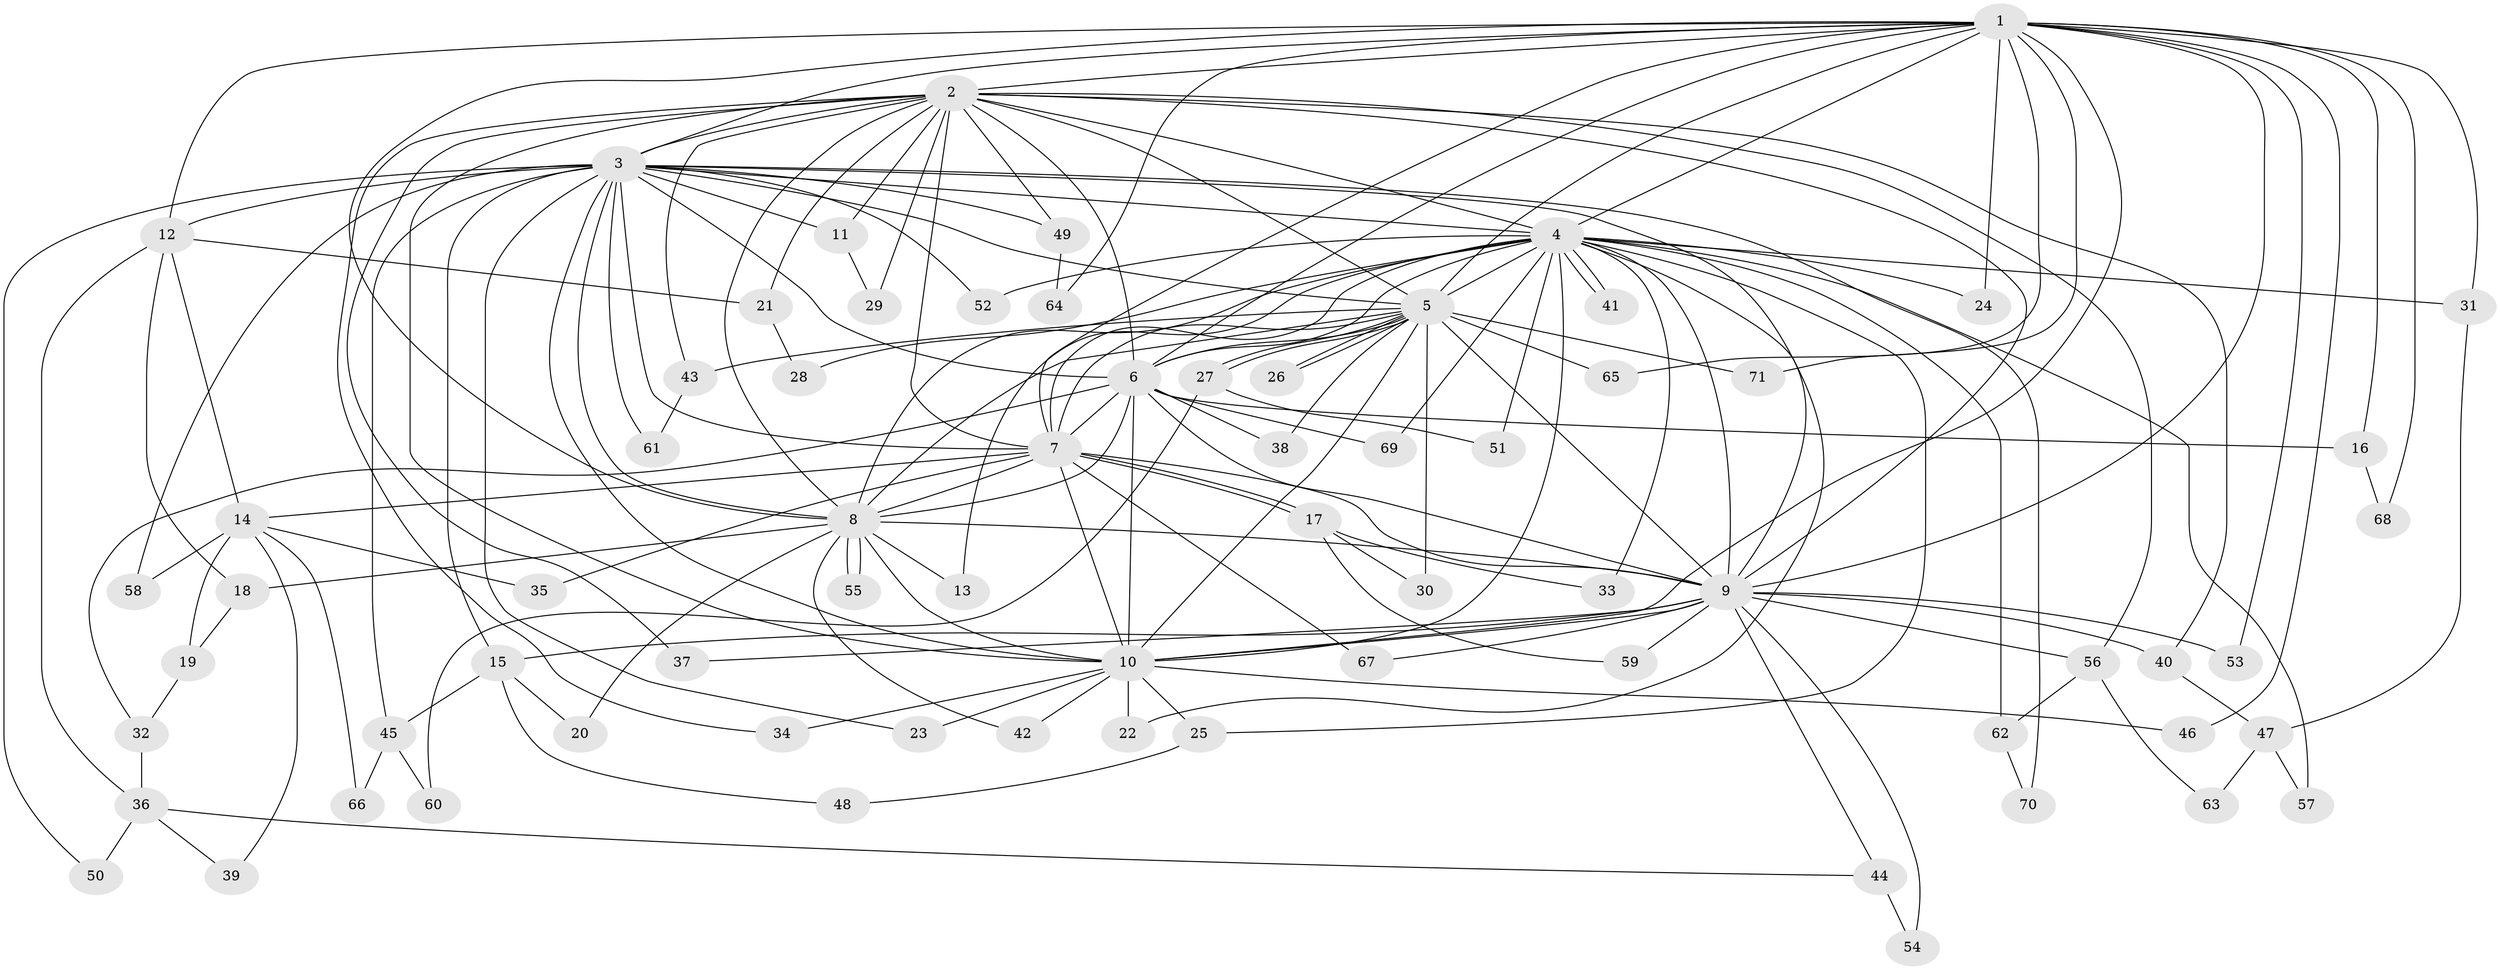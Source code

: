 // Generated by graph-tools (version 1.1) at 2025/45/03/09/25 04:45:11]
// undirected, 71 vertices, 167 edges
graph export_dot {
graph [start="1"]
  node [color=gray90,style=filled];
  1;
  2;
  3;
  4;
  5;
  6;
  7;
  8;
  9;
  10;
  11;
  12;
  13;
  14;
  15;
  16;
  17;
  18;
  19;
  20;
  21;
  22;
  23;
  24;
  25;
  26;
  27;
  28;
  29;
  30;
  31;
  32;
  33;
  34;
  35;
  36;
  37;
  38;
  39;
  40;
  41;
  42;
  43;
  44;
  45;
  46;
  47;
  48;
  49;
  50;
  51;
  52;
  53;
  54;
  55;
  56;
  57;
  58;
  59;
  60;
  61;
  62;
  63;
  64;
  65;
  66;
  67;
  68;
  69;
  70;
  71;
  1 -- 2;
  1 -- 3;
  1 -- 4;
  1 -- 5;
  1 -- 6;
  1 -- 7;
  1 -- 8;
  1 -- 9;
  1 -- 10;
  1 -- 12;
  1 -- 16;
  1 -- 24;
  1 -- 31;
  1 -- 46;
  1 -- 53;
  1 -- 64;
  1 -- 65;
  1 -- 68;
  1 -- 71;
  2 -- 3;
  2 -- 4;
  2 -- 5;
  2 -- 6;
  2 -- 7;
  2 -- 8;
  2 -- 9;
  2 -- 10;
  2 -- 11;
  2 -- 21;
  2 -- 29;
  2 -- 34;
  2 -- 37;
  2 -- 40;
  2 -- 43;
  2 -- 49;
  2 -- 56;
  3 -- 4;
  3 -- 5;
  3 -- 6;
  3 -- 7;
  3 -- 8;
  3 -- 9;
  3 -- 10;
  3 -- 11;
  3 -- 12;
  3 -- 15;
  3 -- 23;
  3 -- 45;
  3 -- 49;
  3 -- 50;
  3 -- 52;
  3 -- 58;
  3 -- 61;
  3 -- 70;
  4 -- 5;
  4 -- 6;
  4 -- 7;
  4 -- 8;
  4 -- 9;
  4 -- 10;
  4 -- 13;
  4 -- 22;
  4 -- 24;
  4 -- 25;
  4 -- 28;
  4 -- 31;
  4 -- 33;
  4 -- 41;
  4 -- 41;
  4 -- 51;
  4 -- 52;
  4 -- 57;
  4 -- 62;
  4 -- 69;
  5 -- 6;
  5 -- 7;
  5 -- 8;
  5 -- 9;
  5 -- 10;
  5 -- 26;
  5 -- 26;
  5 -- 27;
  5 -- 27;
  5 -- 30;
  5 -- 38;
  5 -- 43;
  5 -- 65;
  5 -- 71;
  6 -- 7;
  6 -- 8;
  6 -- 9;
  6 -- 10;
  6 -- 16;
  6 -- 32;
  6 -- 38;
  6 -- 69;
  7 -- 8;
  7 -- 9;
  7 -- 10;
  7 -- 14;
  7 -- 17;
  7 -- 17;
  7 -- 35;
  7 -- 67;
  8 -- 9;
  8 -- 10;
  8 -- 13;
  8 -- 18;
  8 -- 20;
  8 -- 42;
  8 -- 55;
  8 -- 55;
  9 -- 10;
  9 -- 15;
  9 -- 37;
  9 -- 40;
  9 -- 44;
  9 -- 53;
  9 -- 54;
  9 -- 56;
  9 -- 59;
  9 -- 67;
  10 -- 22;
  10 -- 23;
  10 -- 25;
  10 -- 34;
  10 -- 42;
  10 -- 46;
  11 -- 29;
  12 -- 14;
  12 -- 18;
  12 -- 21;
  12 -- 36;
  14 -- 19;
  14 -- 35;
  14 -- 39;
  14 -- 58;
  14 -- 66;
  15 -- 20;
  15 -- 45;
  15 -- 48;
  16 -- 68;
  17 -- 30;
  17 -- 33;
  17 -- 59;
  18 -- 19;
  19 -- 32;
  21 -- 28;
  25 -- 48;
  27 -- 51;
  27 -- 60;
  31 -- 47;
  32 -- 36;
  36 -- 39;
  36 -- 44;
  36 -- 50;
  40 -- 47;
  43 -- 61;
  44 -- 54;
  45 -- 60;
  45 -- 66;
  47 -- 57;
  47 -- 63;
  49 -- 64;
  56 -- 62;
  56 -- 63;
  62 -- 70;
}
